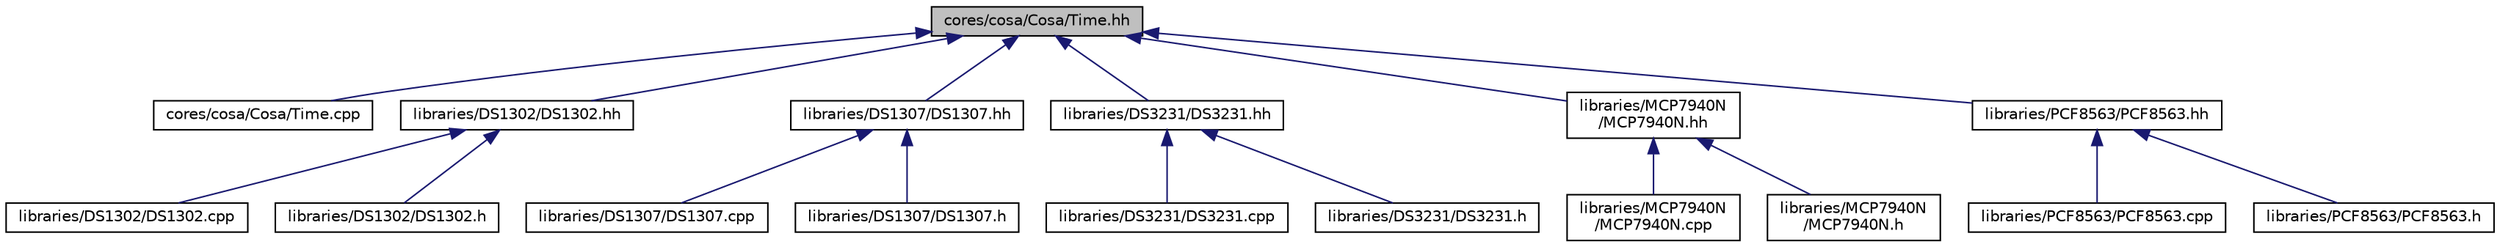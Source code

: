 digraph "cores/cosa/Cosa/Time.hh"
{
  edge [fontname="Helvetica",fontsize="10",labelfontname="Helvetica",labelfontsize="10"];
  node [fontname="Helvetica",fontsize="10",shape=record];
  Node1 [label="cores/cosa/Cosa/Time.hh",height=0.2,width=0.4,color="black", fillcolor="grey75", style="filled", fontcolor="black"];
  Node1 -> Node2 [dir="back",color="midnightblue",fontsize="10",style="solid",fontname="Helvetica"];
  Node2 [label="cores/cosa/Cosa/Time.cpp",height=0.2,width=0.4,color="black", fillcolor="white", style="filled",URL="$d8/d38/Time_8cpp.html"];
  Node1 -> Node3 [dir="back",color="midnightblue",fontsize="10",style="solid",fontname="Helvetica"];
  Node3 [label="libraries/DS1302/DS1302.hh",height=0.2,width=0.4,color="black", fillcolor="white", style="filled",URL="$de/d2e/DS1302_8hh.html"];
  Node3 -> Node4 [dir="back",color="midnightblue",fontsize="10",style="solid",fontname="Helvetica"];
  Node4 [label="libraries/DS1302/DS1302.cpp",height=0.2,width=0.4,color="black", fillcolor="white", style="filled",URL="$da/d8b/DS1302_8cpp.html"];
  Node3 -> Node5 [dir="back",color="midnightblue",fontsize="10",style="solid",fontname="Helvetica"];
  Node5 [label="libraries/DS1302/DS1302.h",height=0.2,width=0.4,color="black", fillcolor="white", style="filled",URL="$d1/d38/DS1302_8h.html"];
  Node1 -> Node6 [dir="back",color="midnightblue",fontsize="10",style="solid",fontname="Helvetica"];
  Node6 [label="libraries/DS1307/DS1307.hh",height=0.2,width=0.4,color="black", fillcolor="white", style="filled",URL="$de/d14/DS1307_8hh.html"];
  Node6 -> Node7 [dir="back",color="midnightblue",fontsize="10",style="solid",fontname="Helvetica"];
  Node7 [label="libraries/DS1307/DS1307.cpp",height=0.2,width=0.4,color="black", fillcolor="white", style="filled",URL="$df/df1/DS1307_8cpp.html"];
  Node6 -> Node8 [dir="back",color="midnightblue",fontsize="10",style="solid",fontname="Helvetica"];
  Node8 [label="libraries/DS1307/DS1307.h",height=0.2,width=0.4,color="black", fillcolor="white", style="filled",URL="$de/dba/DS1307_8h.html"];
  Node1 -> Node9 [dir="back",color="midnightblue",fontsize="10",style="solid",fontname="Helvetica"];
  Node9 [label="libraries/DS3231/DS3231.hh",height=0.2,width=0.4,color="black", fillcolor="white", style="filled",URL="$d7/d49/DS3231_8hh.html"];
  Node9 -> Node10 [dir="back",color="midnightblue",fontsize="10",style="solid",fontname="Helvetica"];
  Node10 [label="libraries/DS3231/DS3231.cpp",height=0.2,width=0.4,color="black", fillcolor="white", style="filled",URL="$d6/d8a/DS3231_8cpp.html"];
  Node9 -> Node11 [dir="back",color="midnightblue",fontsize="10",style="solid",fontname="Helvetica"];
  Node11 [label="libraries/DS3231/DS3231.h",height=0.2,width=0.4,color="black", fillcolor="white", style="filled",URL="$d7/d2d/DS3231_8h.html"];
  Node1 -> Node12 [dir="back",color="midnightblue",fontsize="10",style="solid",fontname="Helvetica"];
  Node12 [label="libraries/MCP7940N\l/MCP7940N.hh",height=0.2,width=0.4,color="black", fillcolor="white", style="filled",URL="$d4/d51/MCP7940N_8hh.html"];
  Node12 -> Node13 [dir="back",color="midnightblue",fontsize="10",style="solid",fontname="Helvetica"];
  Node13 [label="libraries/MCP7940N\l/MCP7940N.cpp",height=0.2,width=0.4,color="black", fillcolor="white", style="filled",URL="$d2/dbb/MCP7940N_8cpp.html"];
  Node12 -> Node14 [dir="back",color="midnightblue",fontsize="10",style="solid",fontname="Helvetica"];
  Node14 [label="libraries/MCP7940N\l/MCP7940N.h",height=0.2,width=0.4,color="black", fillcolor="white", style="filled",URL="$d7/d74/MCP7940N_8h.html"];
  Node1 -> Node15 [dir="back",color="midnightblue",fontsize="10",style="solid",fontname="Helvetica"];
  Node15 [label="libraries/PCF8563/PCF8563.hh",height=0.2,width=0.4,color="black", fillcolor="white", style="filled",URL="$df/d1b/PCF8563_8hh.html"];
  Node15 -> Node16 [dir="back",color="midnightblue",fontsize="10",style="solid",fontname="Helvetica"];
  Node16 [label="libraries/PCF8563/PCF8563.cpp",height=0.2,width=0.4,color="black", fillcolor="white", style="filled",URL="$d8/da2/PCF8563_8cpp.html"];
  Node15 -> Node17 [dir="back",color="midnightblue",fontsize="10",style="solid",fontname="Helvetica"];
  Node17 [label="libraries/PCF8563/PCF8563.h",height=0.2,width=0.4,color="black", fillcolor="white", style="filled",URL="$df/d46/PCF8563_8h.html"];
}
